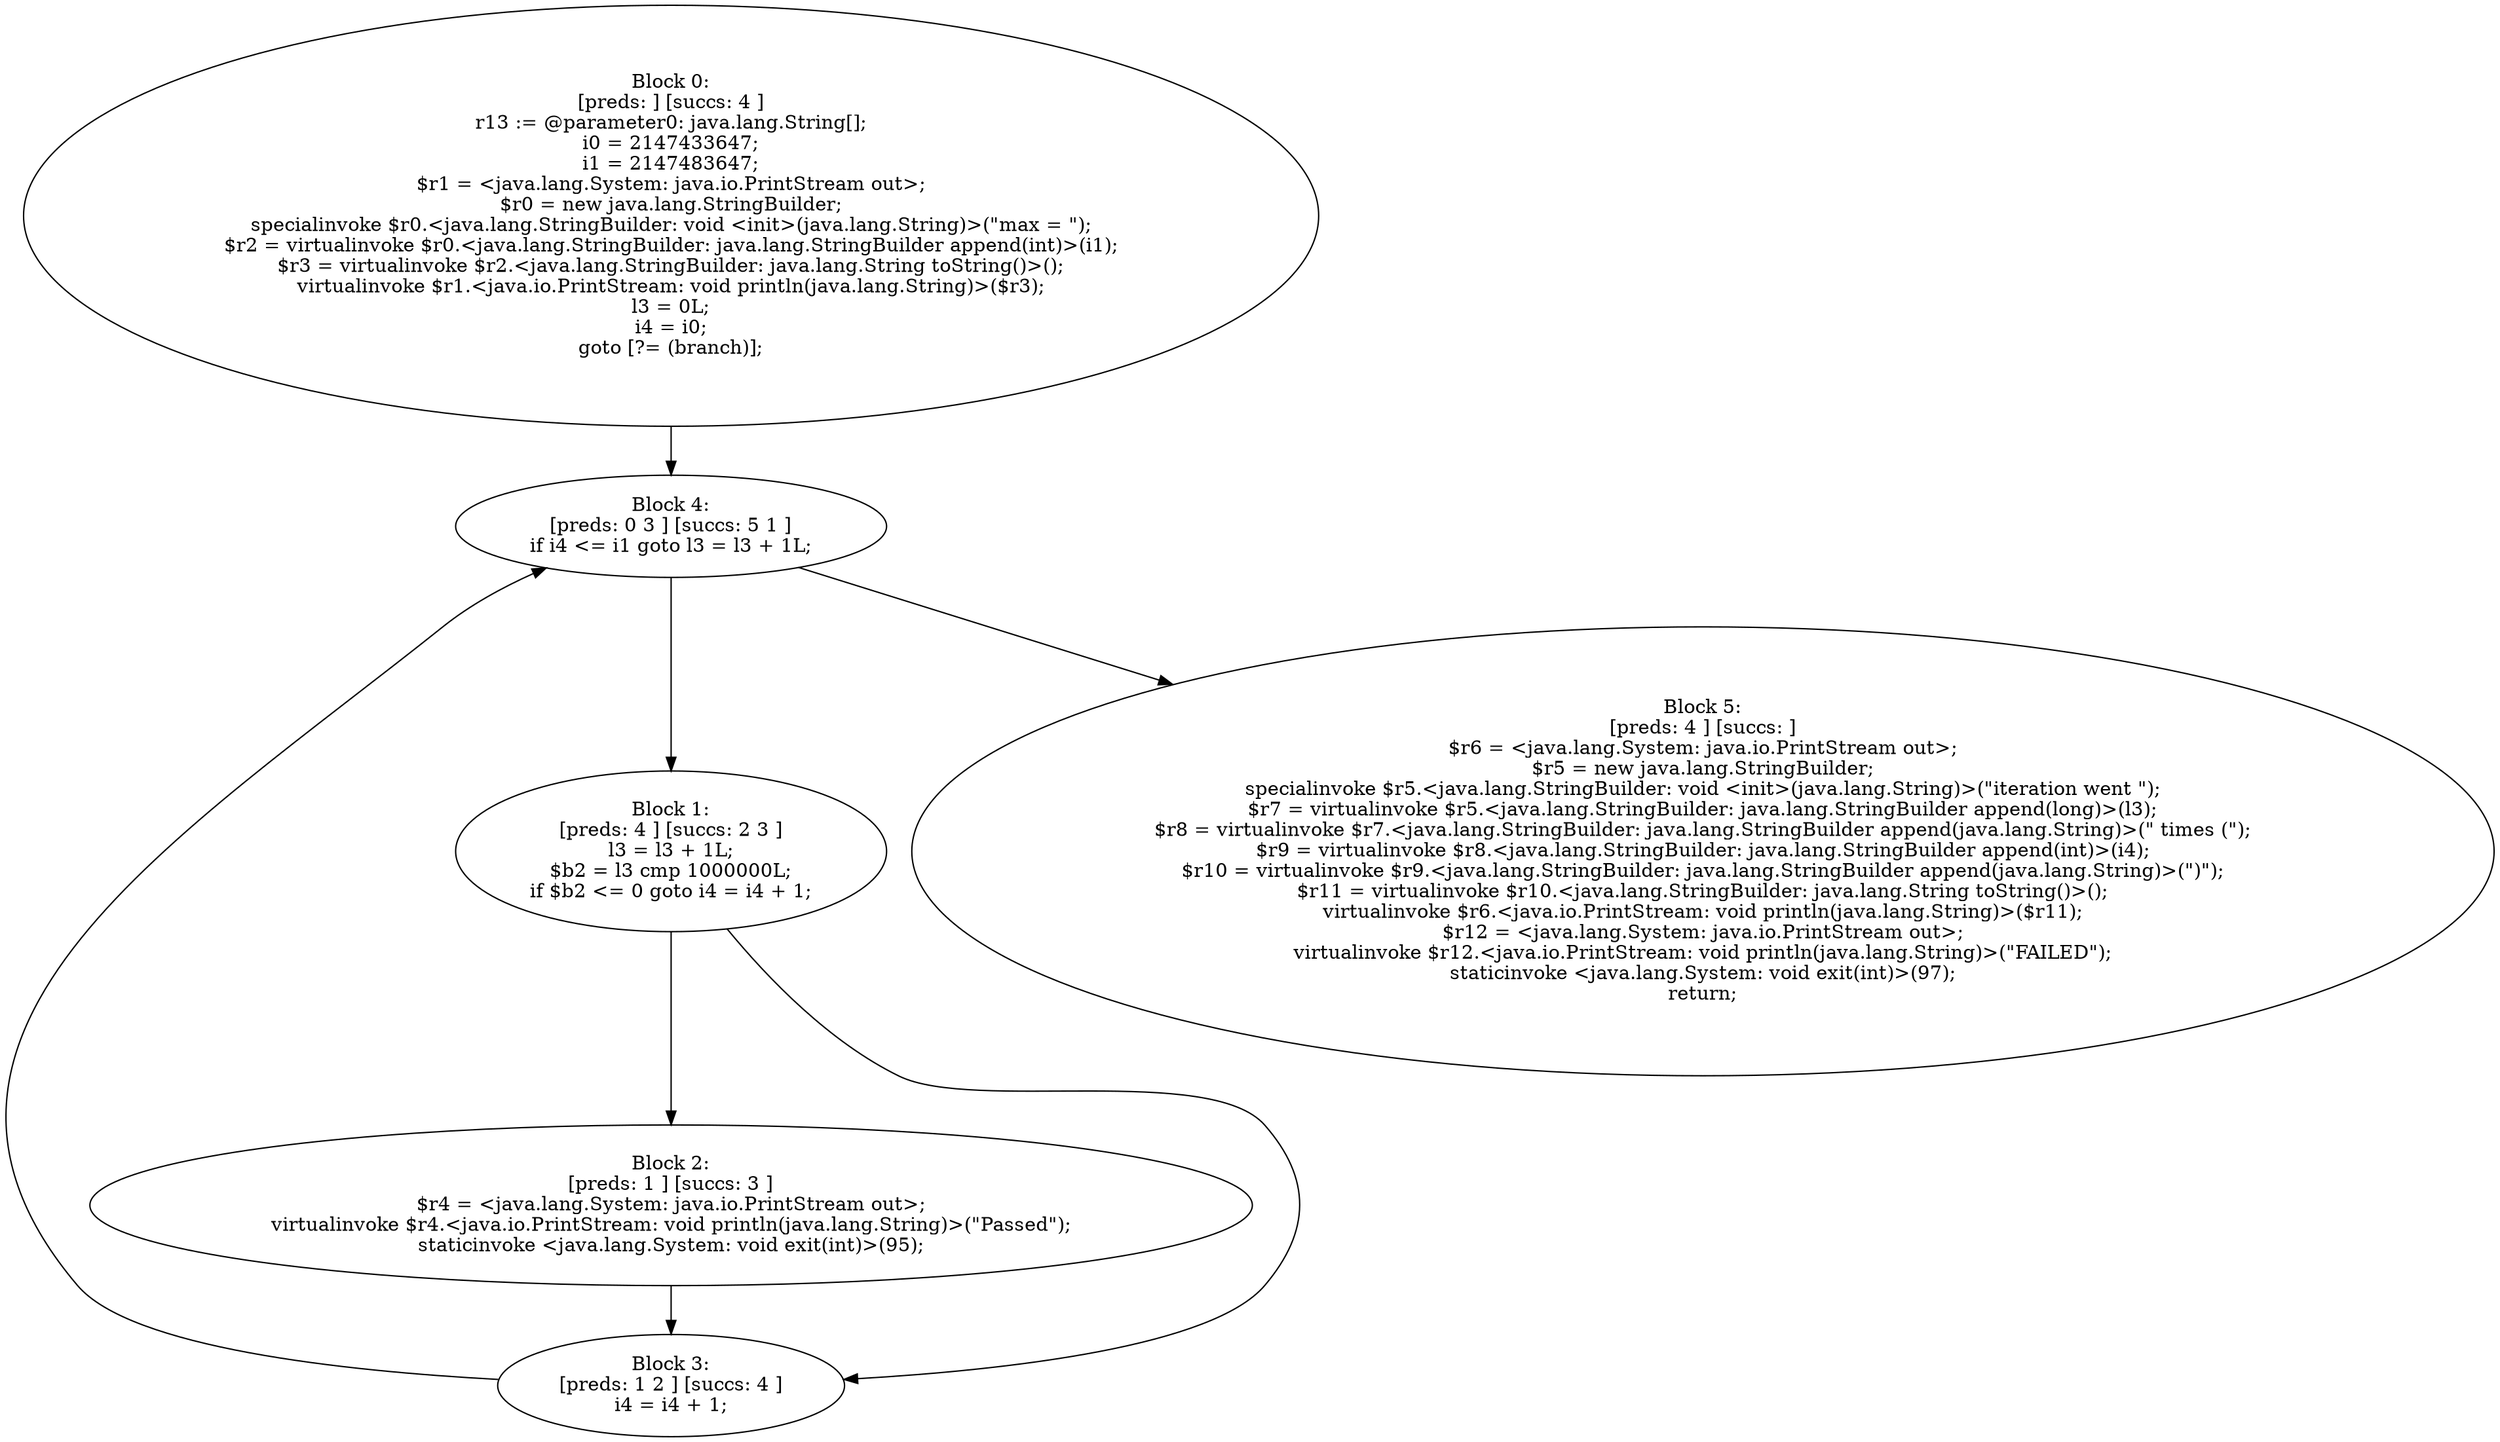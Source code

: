 digraph "unitGraph" {
    "Block 0:
[preds: ] [succs: 4 ]
r13 := @parameter0: java.lang.String[];
i0 = 2147433647;
i1 = 2147483647;
$r1 = <java.lang.System: java.io.PrintStream out>;
$r0 = new java.lang.StringBuilder;
specialinvoke $r0.<java.lang.StringBuilder: void <init>(java.lang.String)>(\"max = \");
$r2 = virtualinvoke $r0.<java.lang.StringBuilder: java.lang.StringBuilder append(int)>(i1);
$r3 = virtualinvoke $r2.<java.lang.StringBuilder: java.lang.String toString()>();
virtualinvoke $r1.<java.io.PrintStream: void println(java.lang.String)>($r3);
l3 = 0L;
i4 = i0;
goto [?= (branch)];
"
    "Block 1:
[preds: 4 ] [succs: 2 3 ]
l3 = l3 + 1L;
$b2 = l3 cmp 1000000L;
if $b2 <= 0 goto i4 = i4 + 1;
"
    "Block 2:
[preds: 1 ] [succs: 3 ]
$r4 = <java.lang.System: java.io.PrintStream out>;
virtualinvoke $r4.<java.io.PrintStream: void println(java.lang.String)>(\"Passed\");
staticinvoke <java.lang.System: void exit(int)>(95);
"
    "Block 3:
[preds: 1 2 ] [succs: 4 ]
i4 = i4 + 1;
"
    "Block 4:
[preds: 0 3 ] [succs: 5 1 ]
if i4 <= i1 goto l3 = l3 + 1L;
"
    "Block 5:
[preds: 4 ] [succs: ]
$r6 = <java.lang.System: java.io.PrintStream out>;
$r5 = new java.lang.StringBuilder;
specialinvoke $r5.<java.lang.StringBuilder: void <init>(java.lang.String)>(\"iteration went \");
$r7 = virtualinvoke $r5.<java.lang.StringBuilder: java.lang.StringBuilder append(long)>(l3);
$r8 = virtualinvoke $r7.<java.lang.StringBuilder: java.lang.StringBuilder append(java.lang.String)>(\" times (\");
$r9 = virtualinvoke $r8.<java.lang.StringBuilder: java.lang.StringBuilder append(int)>(i4);
$r10 = virtualinvoke $r9.<java.lang.StringBuilder: java.lang.StringBuilder append(java.lang.String)>(\")\");
$r11 = virtualinvoke $r10.<java.lang.StringBuilder: java.lang.String toString()>();
virtualinvoke $r6.<java.io.PrintStream: void println(java.lang.String)>($r11);
$r12 = <java.lang.System: java.io.PrintStream out>;
virtualinvoke $r12.<java.io.PrintStream: void println(java.lang.String)>(\"FAILED\");
staticinvoke <java.lang.System: void exit(int)>(97);
return;
"
    "Block 0:
[preds: ] [succs: 4 ]
r13 := @parameter0: java.lang.String[];
i0 = 2147433647;
i1 = 2147483647;
$r1 = <java.lang.System: java.io.PrintStream out>;
$r0 = new java.lang.StringBuilder;
specialinvoke $r0.<java.lang.StringBuilder: void <init>(java.lang.String)>(\"max = \");
$r2 = virtualinvoke $r0.<java.lang.StringBuilder: java.lang.StringBuilder append(int)>(i1);
$r3 = virtualinvoke $r2.<java.lang.StringBuilder: java.lang.String toString()>();
virtualinvoke $r1.<java.io.PrintStream: void println(java.lang.String)>($r3);
l3 = 0L;
i4 = i0;
goto [?= (branch)];
"->"Block 4:
[preds: 0 3 ] [succs: 5 1 ]
if i4 <= i1 goto l3 = l3 + 1L;
";
    "Block 1:
[preds: 4 ] [succs: 2 3 ]
l3 = l3 + 1L;
$b2 = l3 cmp 1000000L;
if $b2 <= 0 goto i4 = i4 + 1;
"->"Block 2:
[preds: 1 ] [succs: 3 ]
$r4 = <java.lang.System: java.io.PrintStream out>;
virtualinvoke $r4.<java.io.PrintStream: void println(java.lang.String)>(\"Passed\");
staticinvoke <java.lang.System: void exit(int)>(95);
";
    "Block 1:
[preds: 4 ] [succs: 2 3 ]
l3 = l3 + 1L;
$b2 = l3 cmp 1000000L;
if $b2 <= 0 goto i4 = i4 + 1;
"->"Block 3:
[preds: 1 2 ] [succs: 4 ]
i4 = i4 + 1;
";
    "Block 2:
[preds: 1 ] [succs: 3 ]
$r4 = <java.lang.System: java.io.PrintStream out>;
virtualinvoke $r4.<java.io.PrintStream: void println(java.lang.String)>(\"Passed\");
staticinvoke <java.lang.System: void exit(int)>(95);
"->"Block 3:
[preds: 1 2 ] [succs: 4 ]
i4 = i4 + 1;
";
    "Block 3:
[preds: 1 2 ] [succs: 4 ]
i4 = i4 + 1;
"->"Block 4:
[preds: 0 3 ] [succs: 5 1 ]
if i4 <= i1 goto l3 = l3 + 1L;
";
    "Block 4:
[preds: 0 3 ] [succs: 5 1 ]
if i4 <= i1 goto l3 = l3 + 1L;
"->"Block 5:
[preds: 4 ] [succs: ]
$r6 = <java.lang.System: java.io.PrintStream out>;
$r5 = new java.lang.StringBuilder;
specialinvoke $r5.<java.lang.StringBuilder: void <init>(java.lang.String)>(\"iteration went \");
$r7 = virtualinvoke $r5.<java.lang.StringBuilder: java.lang.StringBuilder append(long)>(l3);
$r8 = virtualinvoke $r7.<java.lang.StringBuilder: java.lang.StringBuilder append(java.lang.String)>(\" times (\");
$r9 = virtualinvoke $r8.<java.lang.StringBuilder: java.lang.StringBuilder append(int)>(i4);
$r10 = virtualinvoke $r9.<java.lang.StringBuilder: java.lang.StringBuilder append(java.lang.String)>(\")\");
$r11 = virtualinvoke $r10.<java.lang.StringBuilder: java.lang.String toString()>();
virtualinvoke $r6.<java.io.PrintStream: void println(java.lang.String)>($r11);
$r12 = <java.lang.System: java.io.PrintStream out>;
virtualinvoke $r12.<java.io.PrintStream: void println(java.lang.String)>(\"FAILED\");
staticinvoke <java.lang.System: void exit(int)>(97);
return;
";
    "Block 4:
[preds: 0 3 ] [succs: 5 1 ]
if i4 <= i1 goto l3 = l3 + 1L;
"->"Block 1:
[preds: 4 ] [succs: 2 3 ]
l3 = l3 + 1L;
$b2 = l3 cmp 1000000L;
if $b2 <= 0 goto i4 = i4 + 1;
";
}
